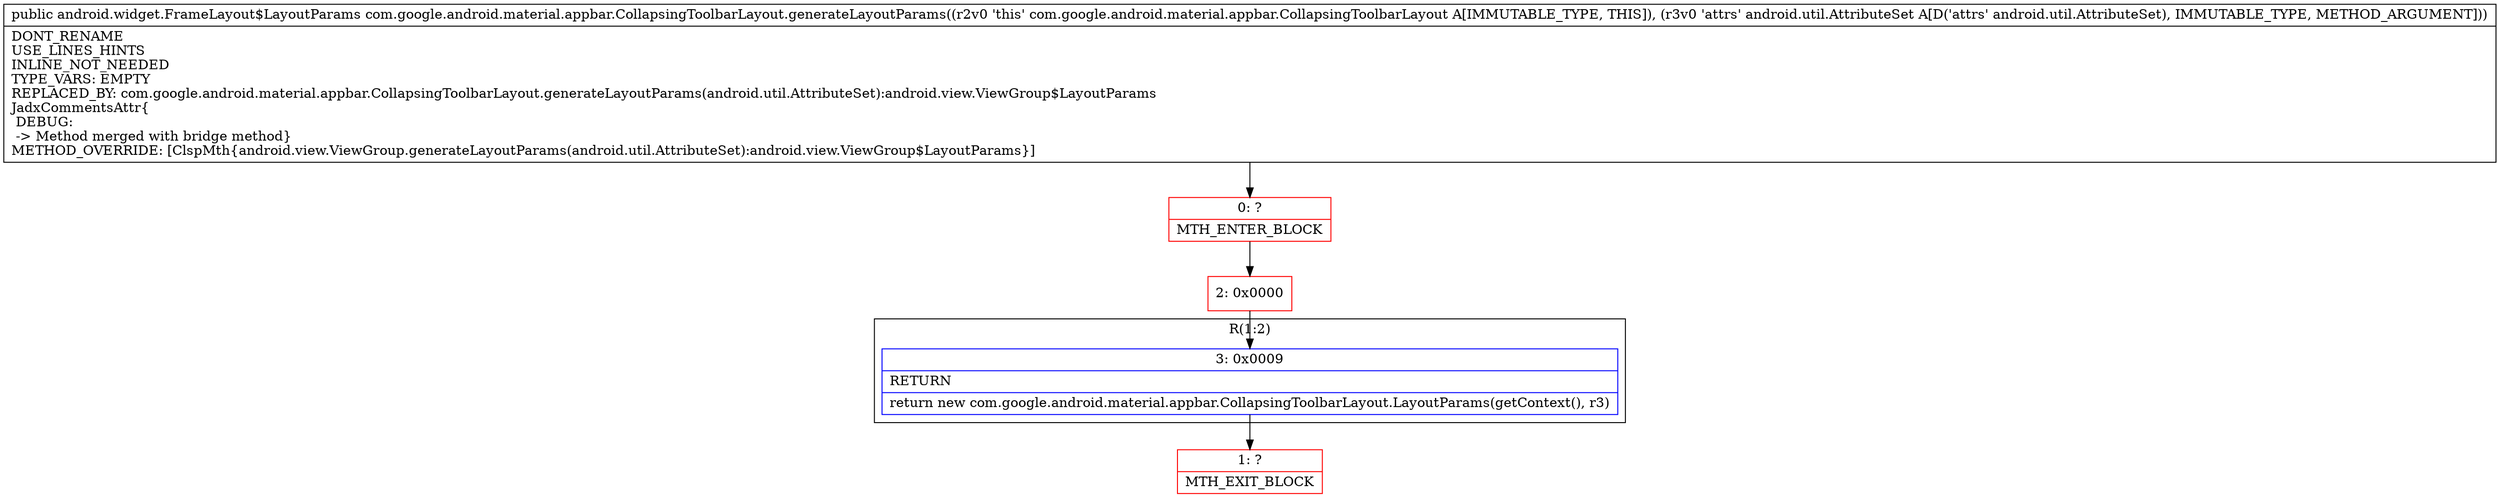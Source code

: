 digraph "CFG forcom.google.android.material.appbar.CollapsingToolbarLayout.generateLayoutParams(Landroid\/util\/AttributeSet;)Landroid\/widget\/FrameLayout$LayoutParams;" {
subgraph cluster_Region_1860415460 {
label = "R(1:2)";
node [shape=record,color=blue];
Node_3 [shape=record,label="{3\:\ 0x0009|RETURN\l|return new com.google.android.material.appbar.CollapsingToolbarLayout.LayoutParams(getContext(), r3)\l}"];
}
Node_0 [shape=record,color=red,label="{0\:\ ?|MTH_ENTER_BLOCK\l}"];
Node_2 [shape=record,color=red,label="{2\:\ 0x0000}"];
Node_1 [shape=record,color=red,label="{1\:\ ?|MTH_EXIT_BLOCK\l}"];
MethodNode[shape=record,label="{public android.widget.FrameLayout$LayoutParams com.google.android.material.appbar.CollapsingToolbarLayout.generateLayoutParams((r2v0 'this' com.google.android.material.appbar.CollapsingToolbarLayout A[IMMUTABLE_TYPE, THIS]), (r3v0 'attrs' android.util.AttributeSet A[D('attrs' android.util.AttributeSet), IMMUTABLE_TYPE, METHOD_ARGUMENT]))  | DONT_RENAME\lUSE_LINES_HINTS\lINLINE_NOT_NEEDED\lTYPE_VARS: EMPTY\lREPLACED_BY: com.google.android.material.appbar.CollapsingToolbarLayout.generateLayoutParams(android.util.AttributeSet):android.view.ViewGroup$LayoutParams\lJadxCommentsAttr\{\l DEBUG: \l \-\> Method merged with bridge method\}\lMETHOD_OVERRIDE: [ClspMth\{android.view.ViewGroup.generateLayoutParams(android.util.AttributeSet):android.view.ViewGroup$LayoutParams\}]\l}"];
MethodNode -> Node_0;Node_3 -> Node_1;
Node_0 -> Node_2;
Node_2 -> Node_3;
}

